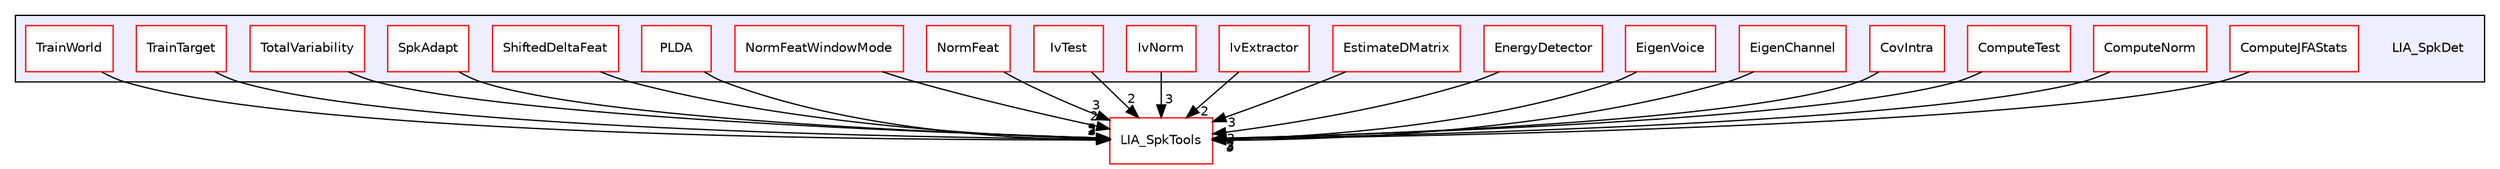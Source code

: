 digraph "LIA_SpkDet" {
  compound=true
  node [ fontsize="10", fontname="Helvetica"];
  edge [ labelfontsize="10", labelfontname="Helvetica"];
  subgraph clusterdir_3956374995d7175cff63206a008f608a {
    graph [ bgcolor="#eeeeff", pencolor="black", label="" URL="dir_3956374995d7175cff63206a008f608a.html"];
    dir_3956374995d7175cff63206a008f608a [shape=plaintext label="LIA_SpkDet"];
    dir_6a799b62d6f1e0ed918ee5d42b87993b [shape=box label="ComputeJFAStats" color="red" fillcolor="white" style="filled" URL="dir_6a799b62d6f1e0ed918ee5d42b87993b.html"];
    dir_e3d6d6304de8a0c5a1cb4776fef6ba8b [shape=box label="ComputeNorm" color="red" fillcolor="white" style="filled" URL="dir_e3d6d6304de8a0c5a1cb4776fef6ba8b.html"];
    dir_fa4ab632be1b7ce56c4c666a4c483008 [shape=box label="ComputeTest" color="red" fillcolor="white" style="filled" URL="dir_fa4ab632be1b7ce56c4c666a4c483008.html"];
    dir_98060030ec73d8db99cf3fda6aef23a7 [shape=box label="CovIntra" color="red" fillcolor="white" style="filled" URL="dir_98060030ec73d8db99cf3fda6aef23a7.html"];
    dir_51b02ac20858b2cd5d01b78cc8d27a8f [shape=box label="EigenChannel" color="red" fillcolor="white" style="filled" URL="dir_51b02ac20858b2cd5d01b78cc8d27a8f.html"];
    dir_9e937ed7978a6b440a04ad152eed036a [shape=box label="EigenVoice" color="red" fillcolor="white" style="filled" URL="dir_9e937ed7978a6b440a04ad152eed036a.html"];
    dir_72794b5f8659c38b2c951a1a67132dcb [shape=box label="EnergyDetector" color="red" fillcolor="white" style="filled" URL="dir_72794b5f8659c38b2c951a1a67132dcb.html"];
    dir_e3c699a1687740b8a00974688c607010 [shape=box label="EstimateDMatrix" color="red" fillcolor="white" style="filled" URL="dir_e3c699a1687740b8a00974688c607010.html"];
    dir_f8eec4eea211a39b31f03e2ead7a544e [shape=box label="IvExtractor" color="red" fillcolor="white" style="filled" URL="dir_f8eec4eea211a39b31f03e2ead7a544e.html"];
    dir_bbddc7fbc422744cf56b0968b2e70043 [shape=box label="IvNorm" color="red" fillcolor="white" style="filled" URL="dir_bbddc7fbc422744cf56b0968b2e70043.html"];
    dir_aff939e2a2683ec5db9ad98f7e1a4258 [shape=box label="IvTest" color="red" fillcolor="white" style="filled" URL="dir_aff939e2a2683ec5db9ad98f7e1a4258.html"];
    dir_f8b088632bef2522c102fbc125b96aa5 [shape=box label="NormFeat" color="red" fillcolor="white" style="filled" URL="dir_f8b088632bef2522c102fbc125b96aa5.html"];
    dir_b4c5b830423f9373b3d3189ceb7c84df [shape=box label="NormFeatWindowMode" color="red" fillcolor="white" style="filled" URL="dir_b4c5b830423f9373b3d3189ceb7c84df.html"];
    dir_f41cd387bf11a25b23c962bc7d838805 [shape=box label="PLDA" color="red" fillcolor="white" style="filled" URL="dir_f41cd387bf11a25b23c962bc7d838805.html"];
    dir_a9d13eaeca47a2c0c5561864e922ece1 [shape=box label="ShiftedDeltaFeat" color="red" fillcolor="white" style="filled" URL="dir_a9d13eaeca47a2c0c5561864e922ece1.html"];
    dir_29a347cae2a12d4e3c316e88c4e87a66 [shape=box label="SpkAdapt" color="red" fillcolor="white" style="filled" URL="dir_29a347cae2a12d4e3c316e88c4e87a66.html"];
    dir_3450f6e6aec88f526abf5a218770653c [shape=box label="TotalVariability" color="red" fillcolor="white" style="filled" URL="dir_3450f6e6aec88f526abf5a218770653c.html"];
    dir_c56d1423b0637c8eb3ea962ce6e7875d [shape=box label="TrainTarget" color="red" fillcolor="white" style="filled" URL="dir_c56d1423b0637c8eb3ea962ce6e7875d.html"];
    dir_b039af237425c8b40a6195955ef945ec [shape=box label="TrainWorld" color="red" fillcolor="white" style="filled" URL="dir_b039af237425c8b40a6195955ef945ec.html"];
  }
  dir_7b9f40c7474acebf25e66f966c5b9c6a [shape=box label="LIA_SpkTools" fillcolor="white" style="filled" color="red" URL="dir_7b9f40c7474acebf25e66f966c5b9c6a.html"];
  dir_29a347cae2a12d4e3c316e88c4e87a66->dir_7b9f40c7474acebf25e66f966c5b9c6a [headlabel="5", labeldistance=1.5 headhref="dir_000085_000110.html"];
  dir_72794b5f8659c38b2c951a1a67132dcb->dir_7b9f40c7474acebf25e66f966c5b9c6a [headlabel="3", labeldistance=1.5 headhref="dir_000058_000110.html"];
  dir_98060030ec73d8db99cf3fda6aef23a7->dir_7b9f40c7474acebf25e66f966c5b9c6a [headlabel="2", labeldistance=1.5 headhref="dir_000047_000110.html"];
  dir_f8eec4eea211a39b31f03e2ead7a544e->dir_7b9f40c7474acebf25e66f966c5b9c6a [headlabel="2", labeldistance=1.5 headhref="dir_000064_000110.html"];
  dir_51b02ac20858b2cd5d01b78cc8d27a8f->dir_7b9f40c7474acebf25e66f966c5b9c6a [headlabel="3", labeldistance=1.5 headhref="dir_000052_000110.html"];
  dir_6a799b62d6f1e0ed918ee5d42b87993b->dir_7b9f40c7474acebf25e66f966c5b9c6a [headlabel="3", labeldistance=1.5 headhref="dir_000038_000110.html"];
  dir_fa4ab632be1b7ce56c4c666a4c483008->dir_7b9f40c7474acebf25e66f966c5b9c6a [headlabel="2", labeldistance=1.5 headhref="dir_000044_000110.html"];
  dir_aff939e2a2683ec5db9ad98f7e1a4258->dir_7b9f40c7474acebf25e66f966c5b9c6a [headlabel="2", labeldistance=1.5 headhref="dir_000070_000110.html"];
  dir_9e937ed7978a6b440a04ad152eed036a->dir_7b9f40c7474acebf25e66f966c5b9c6a [headlabel="3", labeldistance=1.5 headhref="dir_000055_000110.html"];
  dir_e3c699a1687740b8a00974688c607010->dir_7b9f40c7474acebf25e66f966c5b9c6a [headlabel="3", labeldistance=1.5 headhref="dir_000061_000110.html"];
  dir_c56d1423b0637c8eb3ea962ce6e7875d->dir_7b9f40c7474acebf25e66f966c5b9c6a [headlabel="2", labeldistance=1.5 headhref="dir_000091_000110.html"];
  dir_b4c5b830423f9373b3d3189ceb7c84df->dir_7b9f40c7474acebf25e66f966c5b9c6a [headlabel="2", labeldistance=1.5 headhref="dir_000076_000110.html"];
  dir_bbddc7fbc422744cf56b0968b2e70043->dir_7b9f40c7474acebf25e66f966c5b9c6a [headlabel="3", labeldistance=1.5 headhref="dir_000067_000110.html"];
  dir_f8b088632bef2522c102fbc125b96aa5->dir_7b9f40c7474acebf25e66f966c5b9c6a [headlabel="3", labeldistance=1.5 headhref="dir_000073_000110.html"];
  dir_e3d6d6304de8a0c5a1cb4776fef6ba8b->dir_7b9f40c7474acebf25e66f966c5b9c6a [headlabel="3", labeldistance=1.5 headhref="dir_000041_000110.html"];
  dir_a9d13eaeca47a2c0c5561864e922ece1->dir_7b9f40c7474acebf25e66f966c5b9c6a [headlabel="2", labeldistance=1.5 headhref="dir_000082_000110.html"];
  dir_f41cd387bf11a25b23c962bc7d838805->dir_7b9f40c7474acebf25e66f966c5b9c6a [headlabel="3", labeldistance=1.5 headhref="dir_000079_000110.html"];
  dir_b039af237425c8b40a6195955ef945ec->dir_7b9f40c7474acebf25e66f966c5b9c6a [headlabel="2", labeldistance=1.5 headhref="dir_000094_000110.html"];
  dir_3450f6e6aec88f526abf5a218770653c->dir_7b9f40c7474acebf25e66f966c5b9c6a [headlabel="3", labeldistance=1.5 headhref="dir_000088_000110.html"];
}
